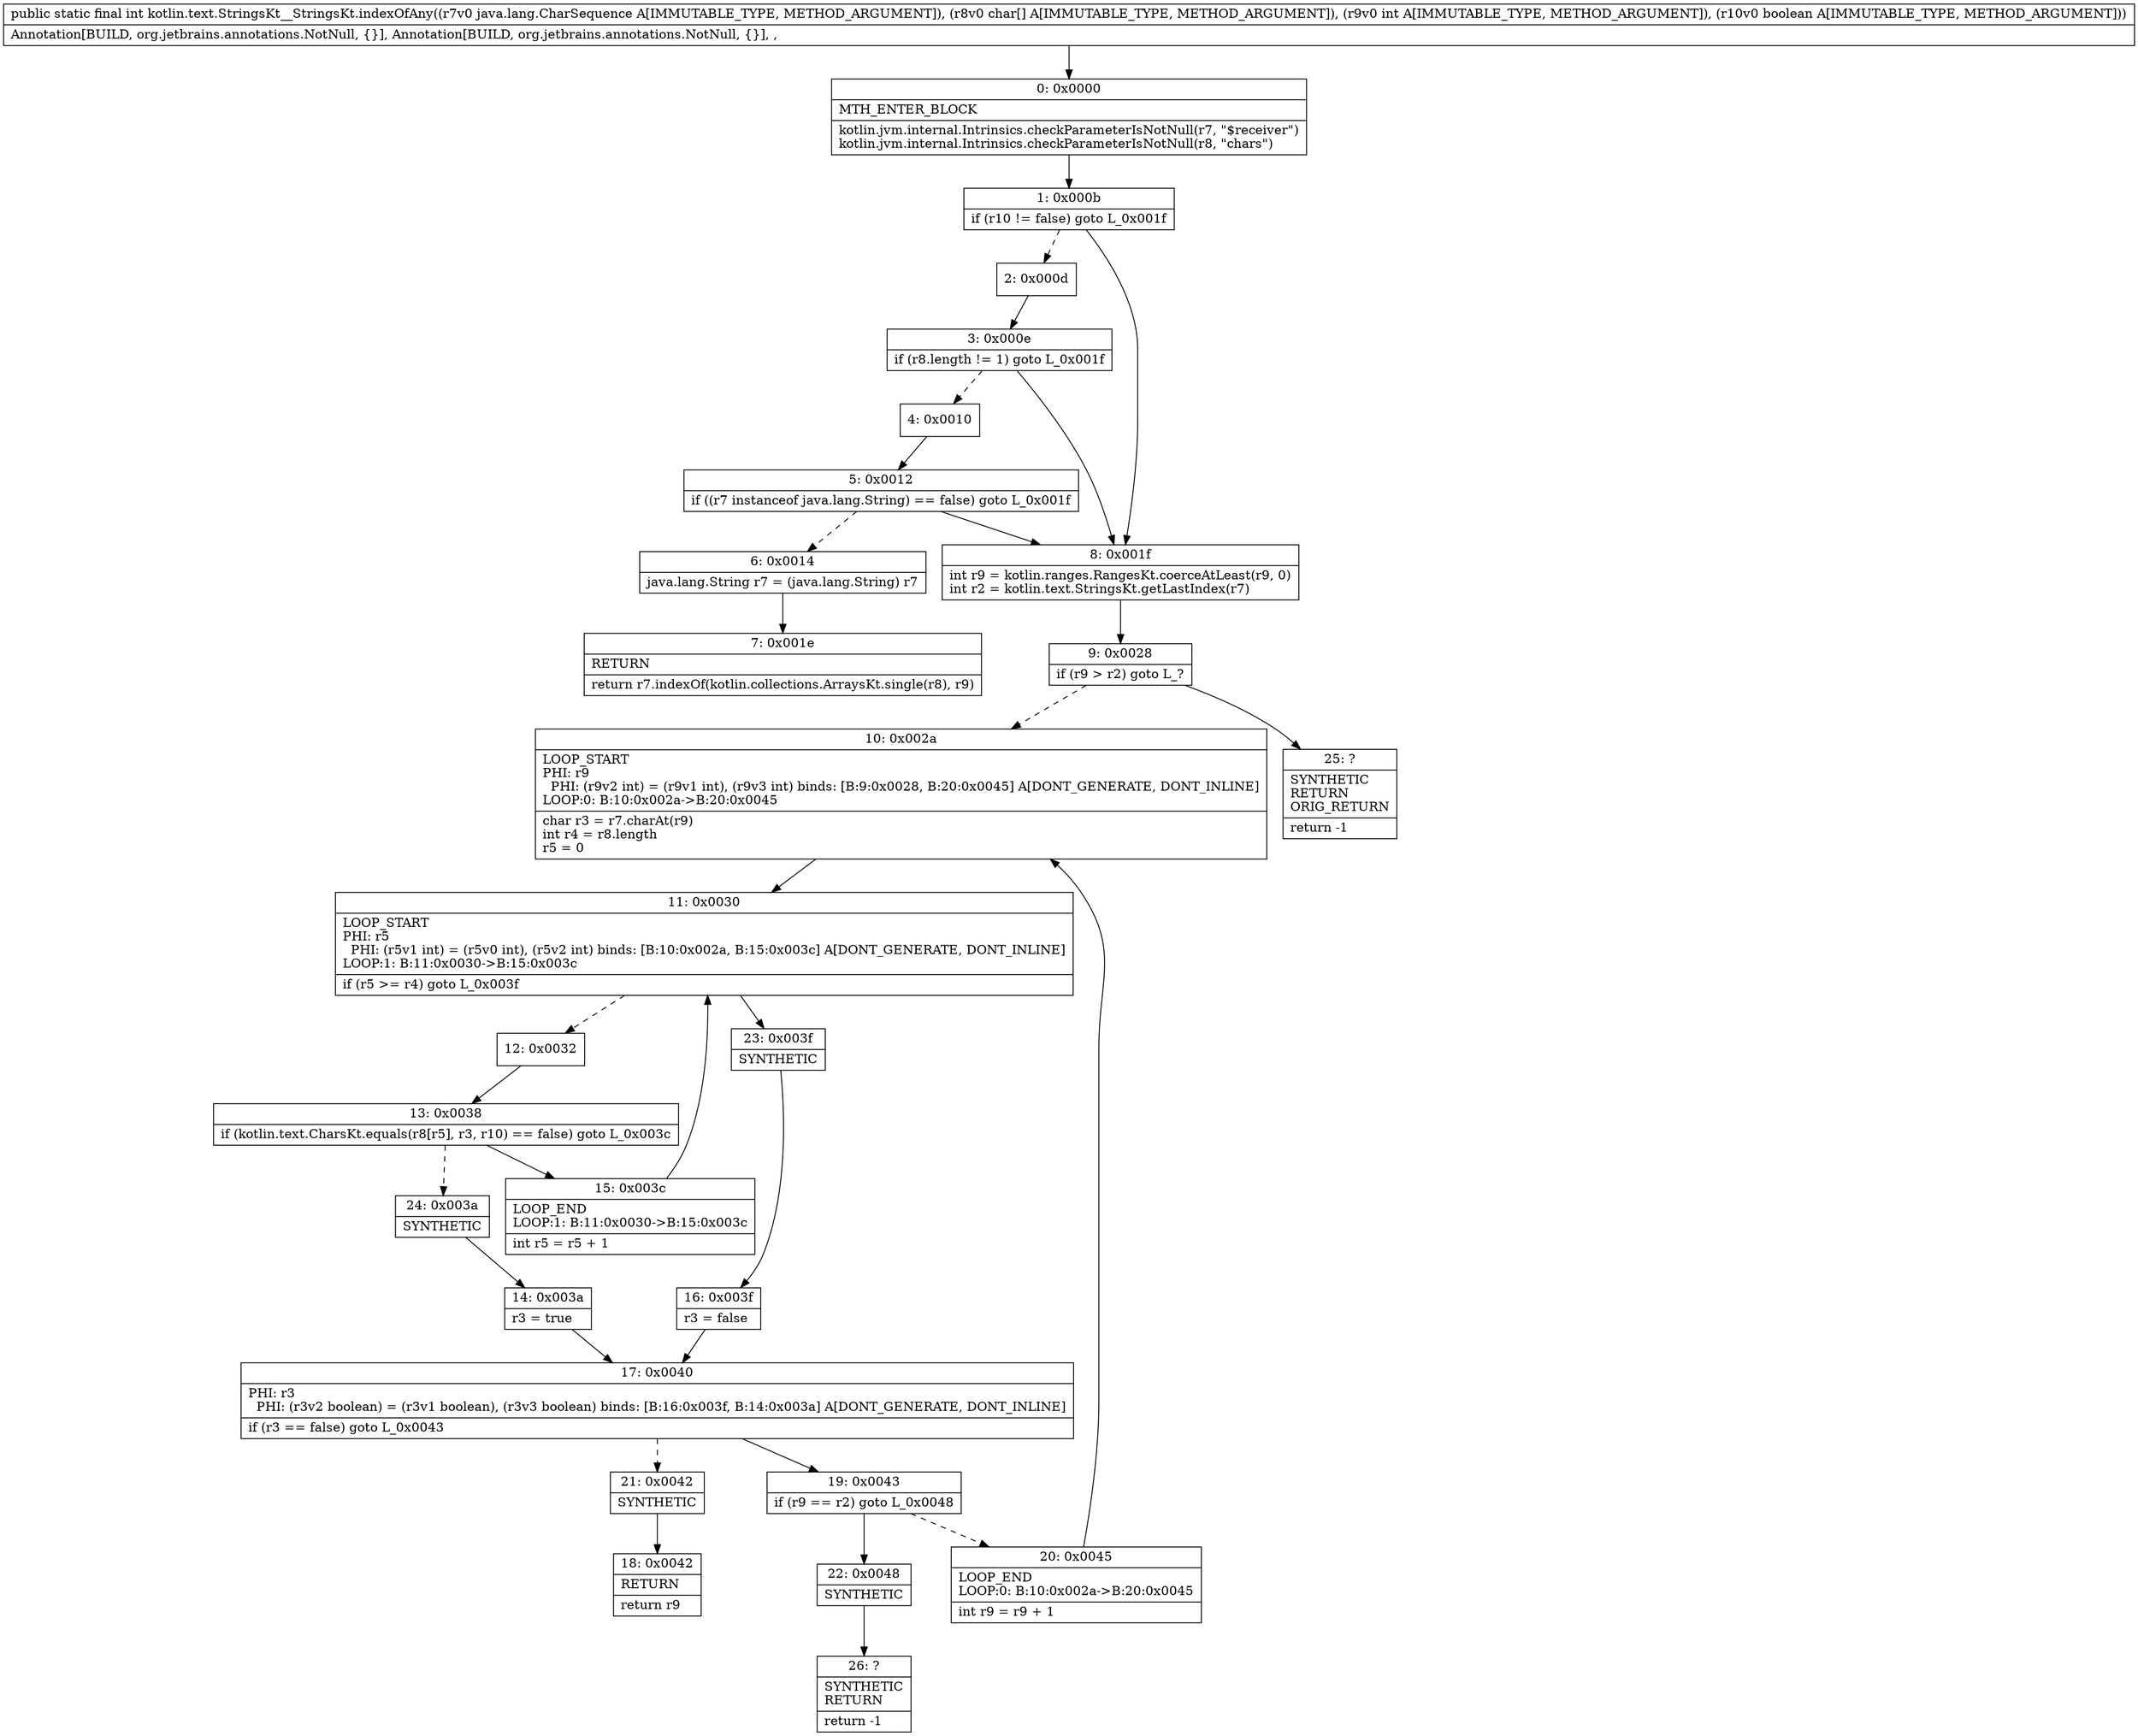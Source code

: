 digraph "CFG forkotlin.text.StringsKt__StringsKt.indexOfAny(Ljava\/lang\/CharSequence;[CIZ)I" {
Node_0 [shape=record,label="{0\:\ 0x0000|MTH_ENTER_BLOCK\l|kotlin.jvm.internal.Intrinsics.checkParameterIsNotNull(r7, \"$receiver\")\lkotlin.jvm.internal.Intrinsics.checkParameterIsNotNull(r8, \"chars\")\l}"];
Node_1 [shape=record,label="{1\:\ 0x000b|if (r10 != false) goto L_0x001f\l}"];
Node_2 [shape=record,label="{2\:\ 0x000d}"];
Node_3 [shape=record,label="{3\:\ 0x000e|if (r8.length != 1) goto L_0x001f\l}"];
Node_4 [shape=record,label="{4\:\ 0x0010}"];
Node_5 [shape=record,label="{5\:\ 0x0012|if ((r7 instanceof java.lang.String) == false) goto L_0x001f\l}"];
Node_6 [shape=record,label="{6\:\ 0x0014|java.lang.String r7 = (java.lang.String) r7\l}"];
Node_7 [shape=record,label="{7\:\ 0x001e|RETURN\l|return r7.indexOf(kotlin.collections.ArraysKt.single(r8), r9)\l}"];
Node_8 [shape=record,label="{8\:\ 0x001f|int r9 = kotlin.ranges.RangesKt.coerceAtLeast(r9, 0)\lint r2 = kotlin.text.StringsKt.getLastIndex(r7)\l}"];
Node_9 [shape=record,label="{9\:\ 0x0028|if (r9 \> r2) goto L_?\l}"];
Node_10 [shape=record,label="{10\:\ 0x002a|LOOP_START\lPHI: r9 \l  PHI: (r9v2 int) = (r9v1 int), (r9v3 int) binds: [B:9:0x0028, B:20:0x0045] A[DONT_GENERATE, DONT_INLINE]\lLOOP:0: B:10:0x002a\-\>B:20:0x0045\l|char r3 = r7.charAt(r9)\lint r4 = r8.length\lr5 = 0\l}"];
Node_11 [shape=record,label="{11\:\ 0x0030|LOOP_START\lPHI: r5 \l  PHI: (r5v1 int) = (r5v0 int), (r5v2 int) binds: [B:10:0x002a, B:15:0x003c] A[DONT_GENERATE, DONT_INLINE]\lLOOP:1: B:11:0x0030\-\>B:15:0x003c\l|if (r5 \>= r4) goto L_0x003f\l}"];
Node_12 [shape=record,label="{12\:\ 0x0032}"];
Node_13 [shape=record,label="{13\:\ 0x0038|if (kotlin.text.CharsKt.equals(r8[r5], r3, r10) == false) goto L_0x003c\l}"];
Node_14 [shape=record,label="{14\:\ 0x003a|r3 = true\l}"];
Node_15 [shape=record,label="{15\:\ 0x003c|LOOP_END\lLOOP:1: B:11:0x0030\-\>B:15:0x003c\l|int r5 = r5 + 1\l}"];
Node_16 [shape=record,label="{16\:\ 0x003f|r3 = false\l}"];
Node_17 [shape=record,label="{17\:\ 0x0040|PHI: r3 \l  PHI: (r3v2 boolean) = (r3v1 boolean), (r3v3 boolean) binds: [B:16:0x003f, B:14:0x003a] A[DONT_GENERATE, DONT_INLINE]\l|if (r3 == false) goto L_0x0043\l}"];
Node_18 [shape=record,label="{18\:\ 0x0042|RETURN\l|return r9\l}"];
Node_19 [shape=record,label="{19\:\ 0x0043|if (r9 == r2) goto L_0x0048\l}"];
Node_20 [shape=record,label="{20\:\ 0x0045|LOOP_END\lLOOP:0: B:10:0x002a\-\>B:20:0x0045\l|int r9 = r9 + 1\l}"];
Node_21 [shape=record,label="{21\:\ 0x0042|SYNTHETIC\l}"];
Node_22 [shape=record,label="{22\:\ 0x0048|SYNTHETIC\l}"];
Node_23 [shape=record,label="{23\:\ 0x003f|SYNTHETIC\l}"];
Node_24 [shape=record,label="{24\:\ 0x003a|SYNTHETIC\l}"];
Node_25 [shape=record,label="{25\:\ ?|SYNTHETIC\lRETURN\lORIG_RETURN\l|return \-1\l}"];
Node_26 [shape=record,label="{26\:\ ?|SYNTHETIC\lRETURN\l|return \-1\l}"];
MethodNode[shape=record,label="{public static final int kotlin.text.StringsKt__StringsKt.indexOfAny((r7v0 java.lang.CharSequence A[IMMUTABLE_TYPE, METHOD_ARGUMENT]), (r8v0 char[] A[IMMUTABLE_TYPE, METHOD_ARGUMENT]), (r9v0 int A[IMMUTABLE_TYPE, METHOD_ARGUMENT]), (r10v0 boolean A[IMMUTABLE_TYPE, METHOD_ARGUMENT]))  | Annotation[BUILD, org.jetbrains.annotations.NotNull, \{\}], Annotation[BUILD, org.jetbrains.annotations.NotNull, \{\}], , \l}"];
MethodNode -> Node_0;
Node_0 -> Node_1;
Node_1 -> Node_2[style=dashed];
Node_1 -> Node_8;
Node_2 -> Node_3;
Node_3 -> Node_4[style=dashed];
Node_3 -> Node_8;
Node_4 -> Node_5;
Node_5 -> Node_6[style=dashed];
Node_5 -> Node_8;
Node_6 -> Node_7;
Node_8 -> Node_9;
Node_9 -> Node_10[style=dashed];
Node_9 -> Node_25;
Node_10 -> Node_11;
Node_11 -> Node_12[style=dashed];
Node_11 -> Node_23;
Node_12 -> Node_13;
Node_13 -> Node_15;
Node_13 -> Node_24[style=dashed];
Node_14 -> Node_17;
Node_15 -> Node_11;
Node_16 -> Node_17;
Node_17 -> Node_19;
Node_17 -> Node_21[style=dashed];
Node_19 -> Node_20[style=dashed];
Node_19 -> Node_22;
Node_20 -> Node_10;
Node_21 -> Node_18;
Node_22 -> Node_26;
Node_23 -> Node_16;
Node_24 -> Node_14;
}


